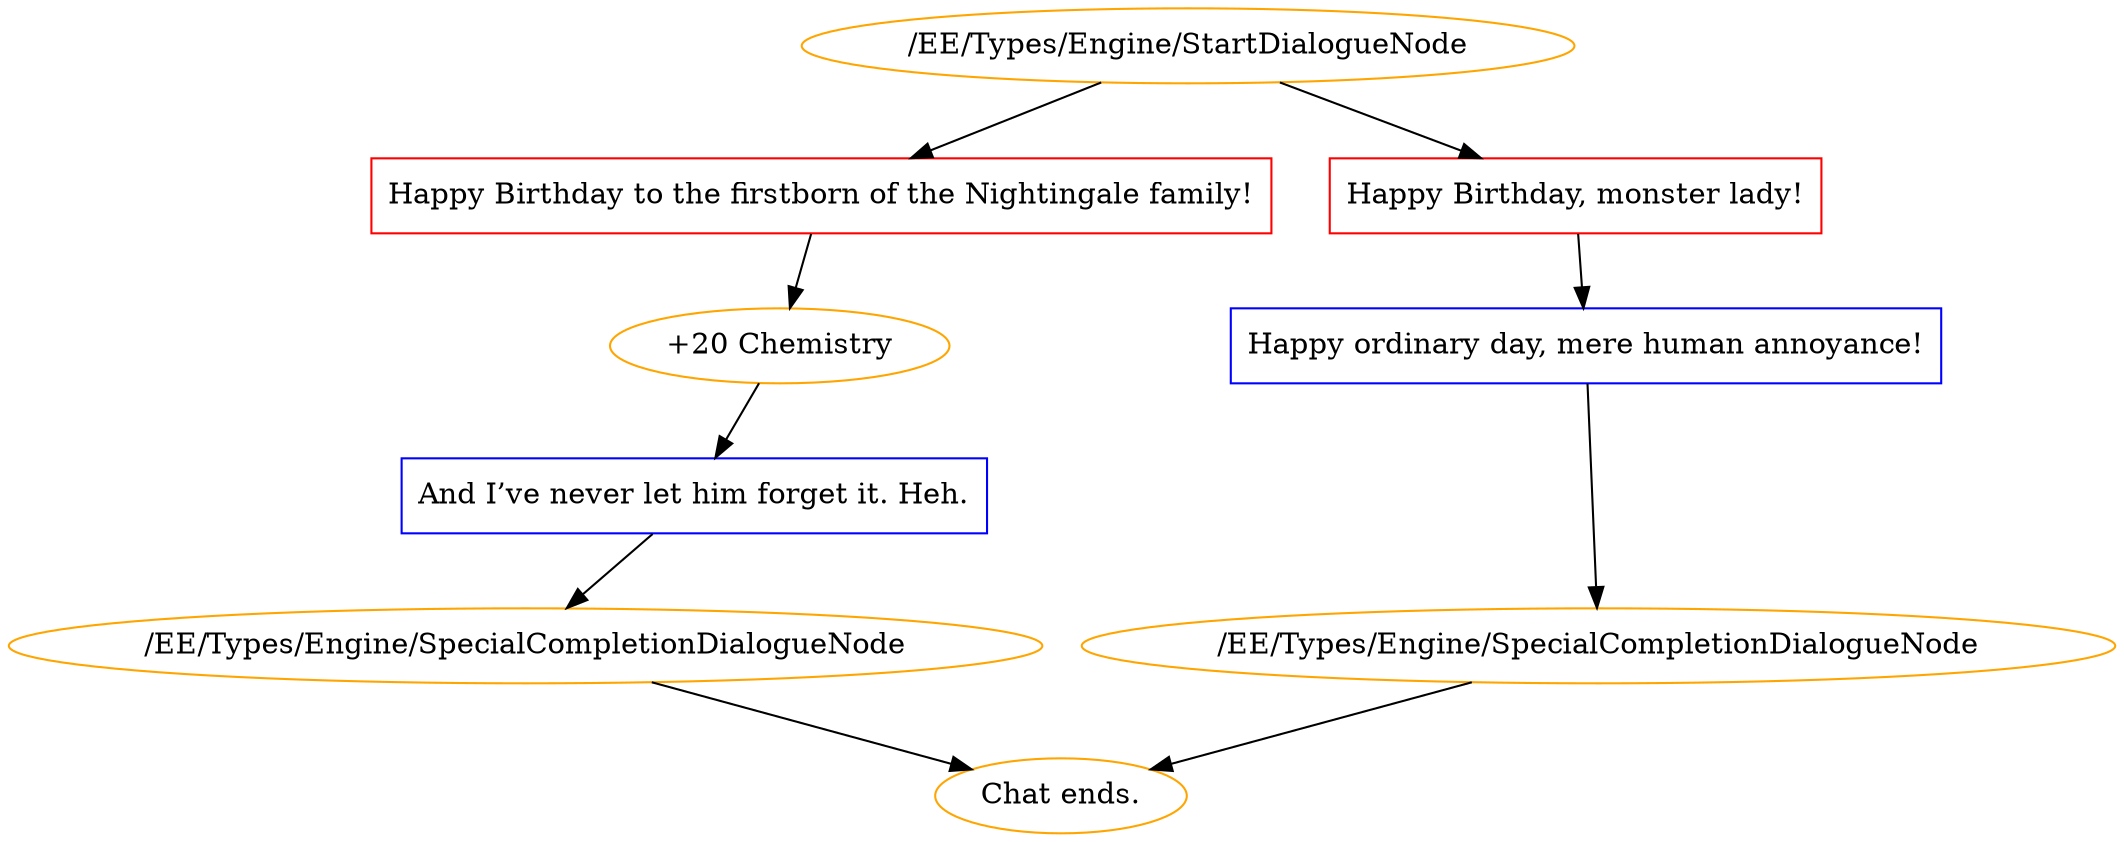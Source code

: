 digraph {
	2816 [label="/EE/Types/Engine/StartDialogueNode",color=orange];
		2816 -> 2817;
		2816 -> 2818;
	2817 [label="Happy Birthday to the firstborn of the Nightingale family!",shape=box,color=red];
		2817 -> 2819;
	2818 [label="Happy Birthday, monster lady!",shape=box,color=red];
		2818 -> 2821;
	2819 [label="+20 Chemistry",color=orange];
		2819 -> 2820;
	2821 [label="Happy ordinary day, mere human annoyance!",shape=box,color=blue];
		2821 -> 2840;
	2820 [label="And I’ve never let him forget it. Heh.",shape=box,color=blue];
		2820 -> 2839;
	2840 [label="/EE/Types/Engine/SpecialCompletionDialogueNode",color=orange];
		2840 -> "Chat ends.";
	2839 [label="/EE/Types/Engine/SpecialCompletionDialogueNode",color=orange];
		2839 -> "Chat ends.";
	"Chat ends." [color=orange];
	"Chat ends." [color=orange];
}